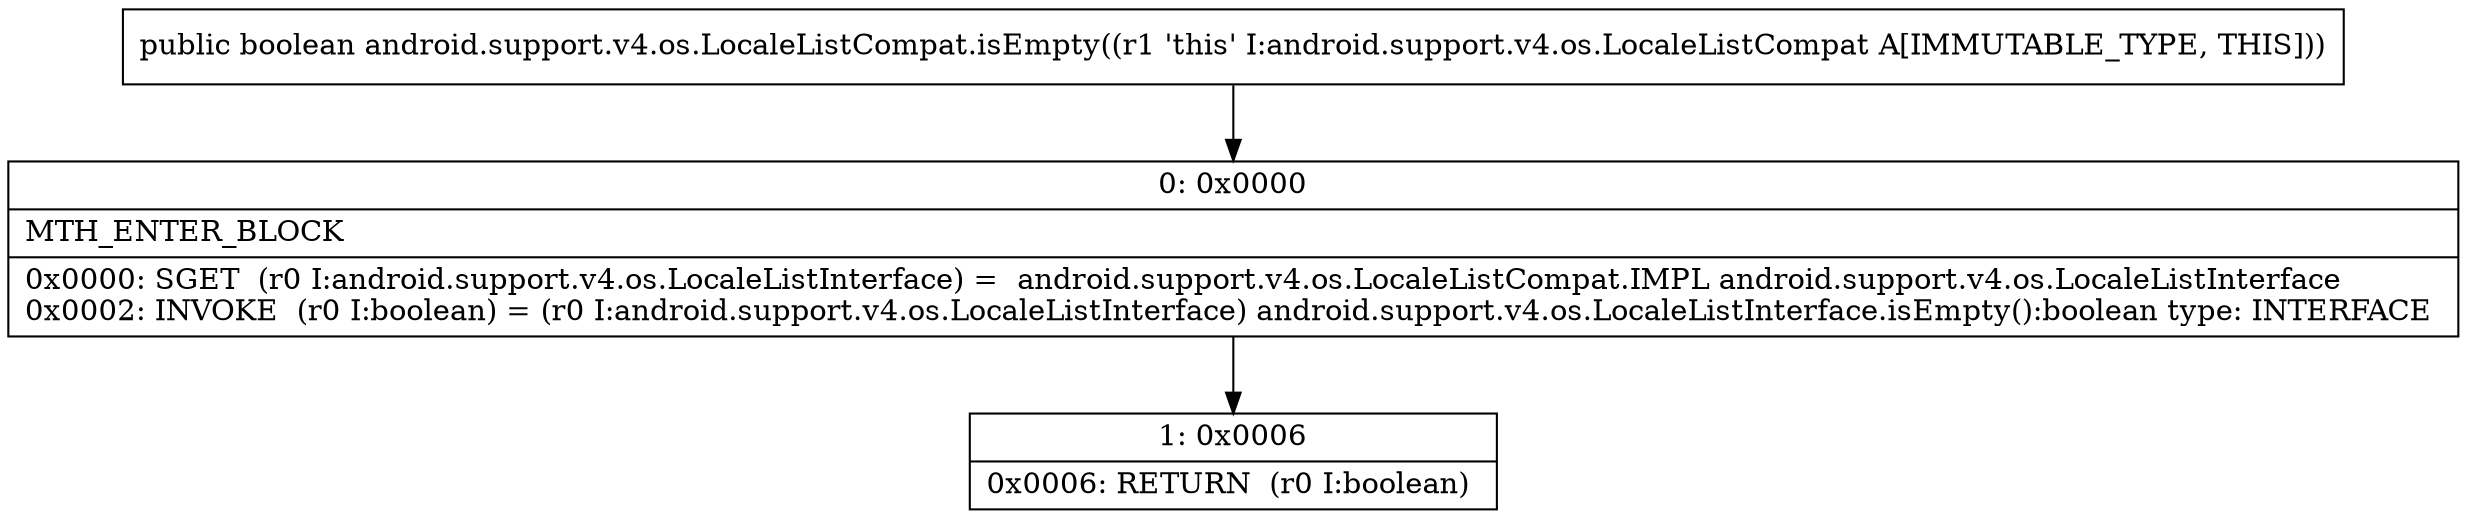 digraph "CFG forandroid.support.v4.os.LocaleListCompat.isEmpty()Z" {
Node_0 [shape=record,label="{0\:\ 0x0000|MTH_ENTER_BLOCK\l|0x0000: SGET  (r0 I:android.support.v4.os.LocaleListInterface) =  android.support.v4.os.LocaleListCompat.IMPL android.support.v4.os.LocaleListInterface \l0x0002: INVOKE  (r0 I:boolean) = (r0 I:android.support.v4.os.LocaleListInterface) android.support.v4.os.LocaleListInterface.isEmpty():boolean type: INTERFACE \l}"];
Node_1 [shape=record,label="{1\:\ 0x0006|0x0006: RETURN  (r0 I:boolean) \l}"];
MethodNode[shape=record,label="{public boolean android.support.v4.os.LocaleListCompat.isEmpty((r1 'this' I:android.support.v4.os.LocaleListCompat A[IMMUTABLE_TYPE, THIS])) }"];
MethodNode -> Node_0;
Node_0 -> Node_1;
}


